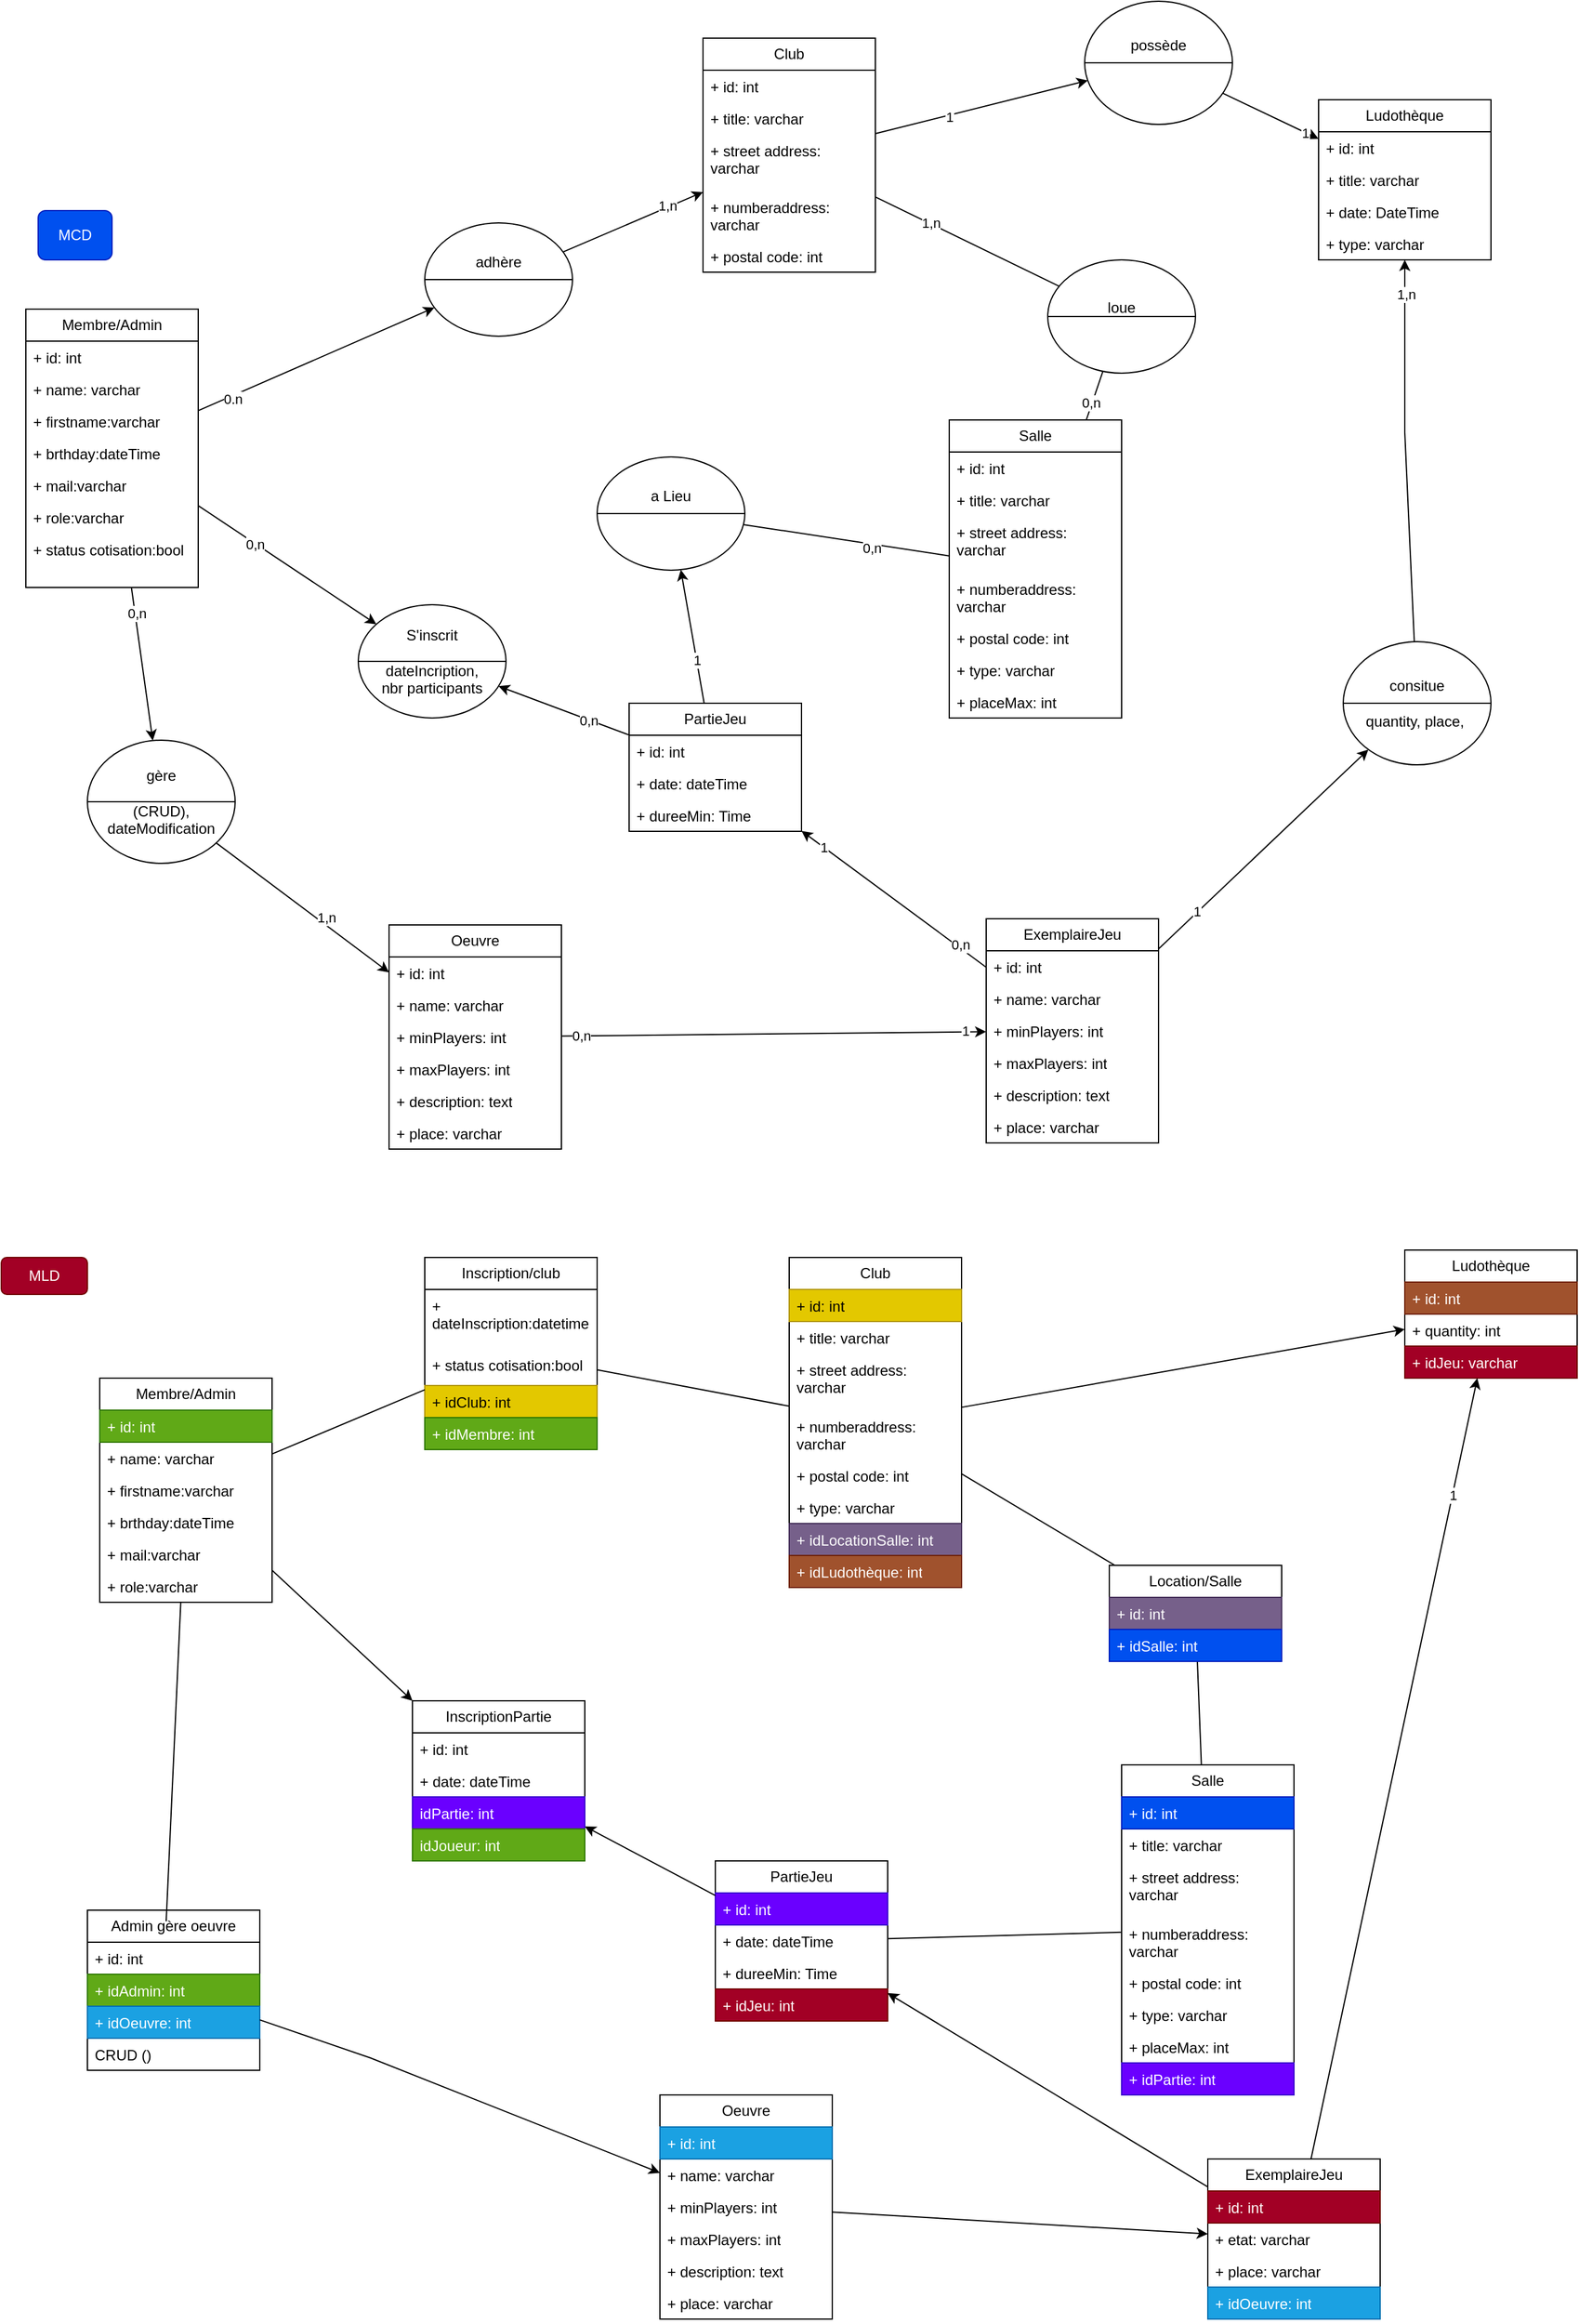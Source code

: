<mxfile version="24.7.5">
  <diagram name="Page-1" id="5jA2SZgc2Ah5v43sQ27I">
    <mxGraphModel dx="1098" dy="2037" grid="1" gridSize="10" guides="1" tooltips="1" connect="1" arrows="1" fold="1" page="1" pageScale="1" pageWidth="827" pageHeight="1169" background="none" math="0" shadow="0">
      <root>
        <mxCell id="0" />
        <mxCell id="1" parent="0" />
        <mxCell id="EdvAkEf1N6HmaG4ucy9W-1" value="Membre/Admin" style="swimlane;fontStyle=0;childLayout=stackLayout;horizontal=1;startSize=26;fillColor=none;horizontalStack=0;resizeParent=1;resizeParentMax=0;resizeLast=0;collapsible=1;marginBottom=0;whiteSpace=wrap;html=1;" parent="1" vertex="1">
          <mxGeometry x="30" y="90" width="140" height="226" as="geometry" />
        </mxCell>
        <mxCell id="EdvAkEf1N6HmaG4ucy9W-2" value="+ id: int" style="text;strokeColor=none;fillColor=none;align=left;verticalAlign=top;spacingLeft=4;spacingRight=4;overflow=hidden;rotatable=0;points=[[0,0.5],[1,0.5]];portConstraint=eastwest;whiteSpace=wrap;html=1;" parent="EdvAkEf1N6HmaG4ucy9W-1" vertex="1">
          <mxGeometry y="26" width="140" height="26" as="geometry" />
        </mxCell>
        <mxCell id="EdvAkEf1N6HmaG4ucy9W-3" value="+ name: varchar" style="text;strokeColor=none;fillColor=none;align=left;verticalAlign=top;spacingLeft=4;spacingRight=4;overflow=hidden;rotatable=0;points=[[0,0.5],[1,0.5]];portConstraint=eastwest;whiteSpace=wrap;html=1;" parent="EdvAkEf1N6HmaG4ucy9W-1" vertex="1">
          <mxGeometry y="52" width="140" height="26" as="geometry" />
        </mxCell>
        <mxCell id="EdvAkEf1N6HmaG4ucy9W-4" value="+ firstname:varchar" style="text;strokeColor=none;fillColor=none;align=left;verticalAlign=top;spacingLeft=4;spacingRight=4;overflow=hidden;rotatable=0;points=[[0,0.5],[1,0.5]];portConstraint=eastwest;whiteSpace=wrap;html=1;" parent="EdvAkEf1N6HmaG4ucy9W-1" vertex="1">
          <mxGeometry y="78" width="140" height="26" as="geometry" />
        </mxCell>
        <mxCell id="EdvAkEf1N6HmaG4ucy9W-5" value="+ brthday:dateTime" style="text;strokeColor=none;fillColor=none;align=left;verticalAlign=top;spacingLeft=4;spacingRight=4;overflow=hidden;rotatable=0;points=[[0,0.5],[1,0.5]];portConstraint=eastwest;whiteSpace=wrap;html=1;" parent="EdvAkEf1N6HmaG4ucy9W-1" vertex="1">
          <mxGeometry y="104" width="140" height="26" as="geometry" />
        </mxCell>
        <mxCell id="EdvAkEf1N6HmaG4ucy9W-6" value="+ mail:varchar" style="text;strokeColor=none;fillColor=none;align=left;verticalAlign=top;spacingLeft=4;spacingRight=4;overflow=hidden;rotatable=0;points=[[0,0.5],[1,0.5]];portConstraint=eastwest;whiteSpace=wrap;html=1;" parent="EdvAkEf1N6HmaG4ucy9W-1" vertex="1">
          <mxGeometry y="130" width="140" height="26" as="geometry" />
        </mxCell>
        <mxCell id="EdvAkEf1N6HmaG4ucy9W-7" value="+ role:varchar" style="text;strokeColor=none;fillColor=none;align=left;verticalAlign=top;spacingLeft=4;spacingRight=4;overflow=hidden;rotatable=0;points=[[0,0.5],[1,0.5]];portConstraint=eastwest;whiteSpace=wrap;html=1;" parent="EdvAkEf1N6HmaG4ucy9W-1" vertex="1">
          <mxGeometry y="156" width="140" height="26" as="geometry" />
        </mxCell>
        <mxCell id="EdvAkEf1N6HmaG4ucy9W-8" value="+ status cotisation:bool" style="text;strokeColor=none;fillColor=none;align=left;verticalAlign=top;spacingLeft=4;spacingRight=4;overflow=hidden;rotatable=0;points=[[0,0.5],[1,0.5]];portConstraint=eastwest;whiteSpace=wrap;html=1;" parent="EdvAkEf1N6HmaG4ucy9W-1" vertex="1">
          <mxGeometry y="182" width="140" height="44" as="geometry" />
        </mxCell>
        <mxCell id="EdvAkEf1N6HmaG4ucy9W-9" value="Club" style="swimlane;fontStyle=0;childLayout=stackLayout;horizontal=1;startSize=26;fillColor=none;horizontalStack=0;resizeParent=1;resizeParentMax=0;resizeLast=0;collapsible=1;marginBottom=0;whiteSpace=wrap;html=1;" parent="1" vertex="1">
          <mxGeometry x="580" y="-130" width="140" height="190" as="geometry" />
        </mxCell>
        <mxCell id="EdvAkEf1N6HmaG4ucy9W-10" value="+ id: int" style="text;strokeColor=none;fillColor=none;align=left;verticalAlign=top;spacingLeft=4;spacingRight=4;overflow=hidden;rotatable=0;points=[[0,0.5],[1,0.5]];portConstraint=eastwest;whiteSpace=wrap;html=1;" parent="EdvAkEf1N6HmaG4ucy9W-9" vertex="1">
          <mxGeometry y="26" width="140" height="26" as="geometry" />
        </mxCell>
        <mxCell id="EdvAkEf1N6HmaG4ucy9W-11" value="+ title: varchar" style="text;strokeColor=none;fillColor=none;align=left;verticalAlign=top;spacingLeft=4;spacingRight=4;overflow=hidden;rotatable=0;points=[[0,0.5],[1,0.5]];portConstraint=eastwest;whiteSpace=wrap;html=1;" parent="EdvAkEf1N6HmaG4ucy9W-9" vertex="1">
          <mxGeometry y="52" width="140" height="26" as="geometry" />
        </mxCell>
        <mxCell id="EdvAkEf1N6HmaG4ucy9W-13" value="+ street address: varchar" style="text;strokeColor=none;fillColor=none;align=left;verticalAlign=top;spacingLeft=4;spacingRight=4;overflow=hidden;rotatable=0;points=[[0,0.5],[1,0.5]];portConstraint=eastwest;whiteSpace=wrap;html=1;" parent="EdvAkEf1N6HmaG4ucy9W-9" vertex="1">
          <mxGeometry y="78" width="140" height="46" as="geometry" />
        </mxCell>
        <mxCell id="EdvAkEf1N6HmaG4ucy9W-14" value="+ numberaddress: varchar" style="text;strokeColor=none;fillColor=none;align=left;verticalAlign=top;spacingLeft=4;spacingRight=4;overflow=hidden;rotatable=0;points=[[0,0.5],[1,0.5]];portConstraint=eastwest;whiteSpace=wrap;html=1;" parent="EdvAkEf1N6HmaG4ucy9W-9" vertex="1">
          <mxGeometry y="124" width="140" height="40" as="geometry" />
        </mxCell>
        <mxCell id="EdvAkEf1N6HmaG4ucy9W-15" value="+ postal code: int" style="text;strokeColor=none;fillColor=none;align=left;verticalAlign=top;spacingLeft=4;spacingRight=4;overflow=hidden;rotatable=0;points=[[0,0.5],[1,0.5]];portConstraint=eastwest;whiteSpace=wrap;html=1;" parent="EdvAkEf1N6HmaG4ucy9W-9" vertex="1">
          <mxGeometry y="164" width="140" height="26" as="geometry" />
        </mxCell>
        <mxCell id="EdvAkEf1N6HmaG4ucy9W-23" value="gère&lt;div&gt;&lt;br&gt;&lt;/div&gt;&lt;div&gt;(CRUD), dateModification&lt;/div&gt;" style="shape=lineEllipse;perimeter=ellipsePerimeter;whiteSpace=wrap;html=1;backgroundOutline=1;" parent="1" vertex="1">
          <mxGeometry x="80" y="440" width="120" height="100" as="geometry" />
        </mxCell>
        <mxCell id="EdvAkEf1N6HmaG4ucy9W-24" value="" style="endArrow=classic;html=1;rounded=0;" parent="1" source="EdvAkEf1N6HmaG4ucy9W-1" target="EdvAkEf1N6HmaG4ucy9W-23" edge="1">
          <mxGeometry width="50" height="50" relative="1" as="geometry">
            <mxPoint x="390" y="340" as="sourcePoint" />
            <mxPoint x="440" y="290" as="targetPoint" />
          </mxGeometry>
        </mxCell>
        <mxCell id="EdvAkEf1N6HmaG4ucy9W-111" value="0,n" style="edgeLabel;html=1;align=center;verticalAlign=middle;resizable=0;points=[];" parent="EdvAkEf1N6HmaG4ucy9W-24" vertex="1" connectable="0">
          <mxGeometry x="-0.667" y="1" relative="1" as="geometry">
            <mxPoint as="offset" />
          </mxGeometry>
        </mxCell>
        <mxCell id="EdvAkEf1N6HmaG4ucy9W-28" value="MCD" style="rounded=1;whiteSpace=wrap;html=1;fillColor=#0050ef;fontColor=#ffffff;strokeColor=#001DBC;" parent="1" vertex="1">
          <mxGeometry x="40" y="10" width="60" height="40" as="geometry" />
        </mxCell>
        <mxCell id="EdvAkEf1N6HmaG4ucy9W-57" value="MLD" style="rounded=1;whiteSpace=wrap;html=1;fillColor=#a20025;fontColor=#ffffff;strokeColor=#6F0000;" parent="1" vertex="1">
          <mxGeometry x="10" y="860" width="70" height="30" as="geometry" />
        </mxCell>
        <mxCell id="EdvAkEf1N6HmaG4ucy9W-85" value="ExemplaireJeu" style="swimlane;fontStyle=0;childLayout=stackLayout;horizontal=1;startSize=26;fillColor=none;horizontalStack=0;resizeParent=1;resizeParentMax=0;resizeLast=0;collapsible=1;marginBottom=0;whiteSpace=wrap;html=1;" parent="1" vertex="1">
          <mxGeometry x="810" y="585" width="140" height="182" as="geometry" />
        </mxCell>
        <mxCell id="EdvAkEf1N6HmaG4ucy9W-86" value="+ id: int" style="text;strokeColor=none;fillColor=none;align=left;verticalAlign=top;spacingLeft=4;spacingRight=4;overflow=hidden;rotatable=0;points=[[0,0.5],[1,0.5]];portConstraint=eastwest;whiteSpace=wrap;html=1;" parent="EdvAkEf1N6HmaG4ucy9W-85" vertex="1">
          <mxGeometry y="26" width="140" height="26" as="geometry" />
        </mxCell>
        <mxCell id="EdvAkEf1N6HmaG4ucy9W-87" value="+ name: varchar" style="text;strokeColor=none;fillColor=none;align=left;verticalAlign=top;spacingLeft=4;spacingRight=4;overflow=hidden;rotatable=0;points=[[0,0.5],[1,0.5]];portConstraint=eastwest;whiteSpace=wrap;html=1;" parent="EdvAkEf1N6HmaG4ucy9W-85" vertex="1">
          <mxGeometry y="52" width="140" height="26" as="geometry" />
        </mxCell>
        <mxCell id="EdvAkEf1N6HmaG4ucy9W-88" value="+ minPlayers: int" style="text;strokeColor=none;fillColor=none;align=left;verticalAlign=top;spacingLeft=4;spacingRight=4;overflow=hidden;rotatable=0;points=[[0,0.5],[1,0.5]];portConstraint=eastwest;whiteSpace=wrap;html=1;" parent="EdvAkEf1N6HmaG4ucy9W-85" vertex="1">
          <mxGeometry y="78" width="140" height="26" as="geometry" />
        </mxCell>
        <mxCell id="EdvAkEf1N6HmaG4ucy9W-99" value="+ maxPlayers: int" style="text;strokeColor=none;fillColor=none;align=left;verticalAlign=top;spacingLeft=4;spacingRight=4;overflow=hidden;rotatable=0;points=[[0,0.5],[1,0.5]];portConstraint=eastwest;whiteSpace=wrap;html=1;" parent="EdvAkEf1N6HmaG4ucy9W-85" vertex="1">
          <mxGeometry y="104" width="140" height="26" as="geometry" />
        </mxCell>
        <mxCell id="EdvAkEf1N6HmaG4ucy9W-101" value="+ description: text" style="text;strokeColor=none;fillColor=none;align=left;verticalAlign=top;spacingLeft=4;spacingRight=4;overflow=hidden;rotatable=0;points=[[0,0.5],[1,0.5]];portConstraint=eastwest;whiteSpace=wrap;html=1;" parent="EdvAkEf1N6HmaG4ucy9W-85" vertex="1">
          <mxGeometry y="130" width="140" height="26" as="geometry" />
        </mxCell>
        <mxCell id="EdvAkEf1N6HmaG4ucy9W-100" value="+ place: varchar" style="text;strokeColor=none;fillColor=none;align=left;verticalAlign=top;spacingLeft=4;spacingRight=4;overflow=hidden;rotatable=0;points=[[0,0.5],[1,0.5]];portConstraint=eastwest;whiteSpace=wrap;html=1;" parent="EdvAkEf1N6HmaG4ucy9W-85" vertex="1">
          <mxGeometry y="156" width="140" height="26" as="geometry" />
        </mxCell>
        <mxCell id="EdvAkEf1N6HmaG4ucy9W-93" value="consitue&lt;div&gt;&lt;br&gt;&lt;/div&gt;&lt;div&gt;quantity, place,&amp;nbsp;&lt;/div&gt;" style="shape=lineEllipse;perimeter=ellipsePerimeter;whiteSpace=wrap;html=1;backgroundOutline=1;" parent="1" vertex="1">
          <mxGeometry x="1100" y="360" width="120" height="100" as="geometry" />
        </mxCell>
        <mxCell id="EdvAkEf1N6HmaG4ucy9W-94" value="PartieJeu" style="swimlane;fontStyle=0;childLayout=stackLayout;horizontal=1;startSize=26;fillColor=none;horizontalStack=0;resizeParent=1;resizeParentMax=0;resizeLast=0;collapsible=1;marginBottom=0;whiteSpace=wrap;html=1;" parent="1" vertex="1">
          <mxGeometry x="520" y="410" width="140" height="104" as="geometry" />
        </mxCell>
        <mxCell id="EdvAkEf1N6HmaG4ucy9W-95" value="+ id: int" style="text;strokeColor=none;fillColor=none;align=left;verticalAlign=top;spacingLeft=4;spacingRight=4;overflow=hidden;rotatable=0;points=[[0,0.5],[1,0.5]];portConstraint=eastwest;whiteSpace=wrap;html=1;" parent="EdvAkEf1N6HmaG4ucy9W-94" vertex="1">
          <mxGeometry y="26" width="140" height="26" as="geometry" />
        </mxCell>
        <mxCell id="EdvAkEf1N6HmaG4ucy9W-96" value="+ date: dateTime" style="text;strokeColor=none;fillColor=none;align=left;verticalAlign=top;spacingLeft=4;spacingRight=4;overflow=hidden;rotatable=0;points=[[0,0.5],[1,0.5]];portConstraint=eastwest;whiteSpace=wrap;html=1;" parent="EdvAkEf1N6HmaG4ucy9W-94" vertex="1">
          <mxGeometry y="52" width="140" height="26" as="geometry" />
        </mxCell>
        <mxCell id="EdvAkEf1N6HmaG4ucy9W-97" value="+ dureeMin: Time" style="text;strokeColor=none;fillColor=none;align=left;verticalAlign=top;spacingLeft=4;spacingRight=4;overflow=hidden;rotatable=0;points=[[0,0.5],[1,0.5]];portConstraint=eastwest;whiteSpace=wrap;html=1;" parent="EdvAkEf1N6HmaG4ucy9W-94" vertex="1">
          <mxGeometry y="78" width="140" height="26" as="geometry" />
        </mxCell>
        <mxCell id="EdvAkEf1N6HmaG4ucy9W-98" value="&lt;div&gt;S&#39;inscrit&lt;/div&gt;&lt;div&gt;&lt;br&gt;&lt;/div&gt;&lt;div&gt;dateIncription,&lt;/div&gt;&lt;div&gt;nbr participants&lt;/div&gt;" style="shape=lineEllipse;perimeter=ellipsePerimeter;whiteSpace=wrap;html=1;backgroundOutline=1;" parent="1" vertex="1">
          <mxGeometry x="300" y="330" width="120" height="92" as="geometry" />
        </mxCell>
        <mxCell id="EdvAkEf1N6HmaG4ucy9W-102" value="" style="endArrow=classic;html=1;rounded=0;" parent="1" source="EdvAkEf1N6HmaG4ucy9W-1" target="EdvAkEf1N6HmaG4ucy9W-98" edge="1">
          <mxGeometry width="50" height="50" relative="1" as="geometry">
            <mxPoint x="171" y="366" as="sourcePoint" />
            <mxPoint x="191" y="471" as="targetPoint" />
          </mxGeometry>
        </mxCell>
        <mxCell id="EdvAkEf1N6HmaG4ucy9W-104" value="0,n" style="edgeLabel;html=1;align=center;verticalAlign=middle;resizable=0;points=[];" parent="EdvAkEf1N6HmaG4ucy9W-102" vertex="1" connectable="0">
          <mxGeometry x="-0.361" relative="1" as="geometry">
            <mxPoint as="offset" />
          </mxGeometry>
        </mxCell>
        <mxCell id="EdvAkEf1N6HmaG4ucy9W-103" value="" style="endArrow=classic;html=1;rounded=0;" parent="1" source="EdvAkEf1N6HmaG4ucy9W-94" target="EdvAkEf1N6HmaG4ucy9W-98" edge="1">
          <mxGeometry width="50" height="50" relative="1" as="geometry">
            <mxPoint x="220" y="252" as="sourcePoint" />
            <mxPoint x="360" y="249" as="targetPoint" />
          </mxGeometry>
        </mxCell>
        <mxCell id="EdvAkEf1N6HmaG4ucy9W-105" value="0,n" style="edgeLabel;html=1;align=center;verticalAlign=middle;resizable=0;points=[];" parent="EdvAkEf1N6HmaG4ucy9W-103" vertex="1" connectable="0">
          <mxGeometry x="-0.37" relative="1" as="geometry">
            <mxPoint as="offset" />
          </mxGeometry>
        </mxCell>
        <mxCell id="EdvAkEf1N6HmaG4ucy9W-106" value="" style="endArrow=classic;html=1;rounded=0;" parent="1" source="EdvAkEf1N6HmaG4ucy9W-85" target="EdvAkEf1N6HmaG4ucy9W-93" edge="1">
          <mxGeometry width="50" height="50" relative="1" as="geometry">
            <mxPoint x="320" y="404" as="sourcePoint" />
            <mxPoint x="340" y="509" as="targetPoint" />
          </mxGeometry>
        </mxCell>
        <mxCell id="EdvAkEf1N6HmaG4ucy9W-141" value="1" style="edgeLabel;html=1;align=center;verticalAlign=middle;resizable=0;points=[];" parent="EdvAkEf1N6HmaG4ucy9W-106" vertex="1" connectable="0">
          <mxGeometry x="-0.627" y="1" relative="1" as="geometry">
            <mxPoint as="offset" />
          </mxGeometry>
        </mxCell>
        <mxCell id="EdvAkEf1N6HmaG4ucy9W-107" value="" style="endArrow=classic;html=1;rounded=0;" parent="1" source="EdvAkEf1N6HmaG4ucy9W-93" target="EdvAkEf1N6HmaG4ucy9W-123" edge="1">
          <mxGeometry width="50" height="50" relative="1" as="geometry">
            <mxPoint x="650" y="580" as="sourcePoint" />
            <mxPoint x="739" y="489" as="targetPoint" />
            <Array as="points">
              <mxPoint x="1150" y="190" />
            </Array>
          </mxGeometry>
        </mxCell>
        <mxCell id="EdvAkEf1N6HmaG4ucy9W-140" value="1,n" style="edgeLabel;html=1;align=center;verticalAlign=middle;resizable=0;points=[];" parent="EdvAkEf1N6HmaG4ucy9W-107" vertex="1" connectable="0">
          <mxGeometry x="0.82" y="-1" relative="1" as="geometry">
            <mxPoint as="offset" />
          </mxGeometry>
        </mxCell>
        <mxCell id="EdvAkEf1N6HmaG4ucy9W-108" value="" style="endArrow=classic;html=1;rounded=0;" parent="1" source="EdvAkEf1N6HmaG4ucy9W-23" target="EdvAkEf1N6HmaG4ucy9W-112" edge="1">
          <mxGeometry width="50" height="50" relative="1" as="geometry">
            <mxPoint x="171" y="366" as="sourcePoint" />
            <mxPoint x="249" y="628" as="targetPoint" />
          </mxGeometry>
        </mxCell>
        <mxCell id="EdvAkEf1N6HmaG4ucy9W-235" value="1,n" style="edgeLabel;html=1;align=center;verticalAlign=middle;resizable=0;points=[];" parent="EdvAkEf1N6HmaG4ucy9W-108" vertex="1" connectable="0">
          <mxGeometry x="0.234" y="5" relative="1" as="geometry">
            <mxPoint as="offset" />
          </mxGeometry>
        </mxCell>
        <mxCell id="EdvAkEf1N6HmaG4ucy9W-109" value="" style="endArrow=classic;html=1;rounded=0;" parent="1" source="EdvAkEf1N6HmaG4ucy9W-112" target="EdvAkEf1N6HmaG4ucy9W-85" edge="1">
          <mxGeometry width="50" height="50" relative="1" as="geometry">
            <mxPoint x="360" y="670.25" as="sourcePoint" />
            <mxPoint x="269" y="638" as="targetPoint" />
          </mxGeometry>
        </mxCell>
        <mxCell id="EdvAkEf1N6HmaG4ucy9W-136" value="1" style="edgeLabel;html=1;align=center;verticalAlign=middle;resizable=0;points=[];" parent="EdvAkEf1N6HmaG4ucy9W-109" vertex="1" connectable="0">
          <mxGeometry x="0.901" y="1" relative="1" as="geometry">
            <mxPoint as="offset" />
          </mxGeometry>
        </mxCell>
        <mxCell id="EdvAkEf1N6HmaG4ucy9W-137" value="0,n" style="edgeLabel;html=1;align=center;verticalAlign=middle;resizable=0;points=[];" parent="EdvAkEf1N6HmaG4ucy9W-109" vertex="1" connectable="0">
          <mxGeometry x="-0.908" relative="1" as="geometry">
            <mxPoint as="offset" />
          </mxGeometry>
        </mxCell>
        <mxCell id="EdvAkEf1N6HmaG4ucy9W-112" value="Oeuvre" style="swimlane;fontStyle=0;childLayout=stackLayout;horizontal=1;startSize=26;fillColor=none;horizontalStack=0;resizeParent=1;resizeParentMax=0;resizeLast=0;collapsible=1;marginBottom=0;whiteSpace=wrap;html=1;" parent="1" vertex="1">
          <mxGeometry x="325" y="590" width="140" height="182" as="geometry" />
        </mxCell>
        <mxCell id="EdvAkEf1N6HmaG4ucy9W-113" value="+ id: int" style="text;strokeColor=none;fillColor=none;align=left;verticalAlign=top;spacingLeft=4;spacingRight=4;overflow=hidden;rotatable=0;points=[[0,0.5],[1,0.5]];portConstraint=eastwest;whiteSpace=wrap;html=1;" parent="EdvAkEf1N6HmaG4ucy9W-112" vertex="1">
          <mxGeometry y="26" width="140" height="26" as="geometry" />
        </mxCell>
        <mxCell id="EdvAkEf1N6HmaG4ucy9W-114" value="+ name: varchar" style="text;strokeColor=none;fillColor=none;align=left;verticalAlign=top;spacingLeft=4;spacingRight=4;overflow=hidden;rotatable=0;points=[[0,0.5],[1,0.5]];portConstraint=eastwest;whiteSpace=wrap;html=1;" parent="EdvAkEf1N6HmaG4ucy9W-112" vertex="1">
          <mxGeometry y="52" width="140" height="26" as="geometry" />
        </mxCell>
        <mxCell id="EdvAkEf1N6HmaG4ucy9W-115" value="+ minPlayers: int" style="text;strokeColor=none;fillColor=none;align=left;verticalAlign=top;spacingLeft=4;spacingRight=4;overflow=hidden;rotatable=0;points=[[0,0.5],[1,0.5]];portConstraint=eastwest;whiteSpace=wrap;html=1;" parent="EdvAkEf1N6HmaG4ucy9W-112" vertex="1">
          <mxGeometry y="78" width="140" height="26" as="geometry" />
        </mxCell>
        <mxCell id="EdvAkEf1N6HmaG4ucy9W-116" value="+ maxPlayers: int" style="text;strokeColor=none;fillColor=none;align=left;verticalAlign=top;spacingLeft=4;spacingRight=4;overflow=hidden;rotatable=0;points=[[0,0.5],[1,0.5]];portConstraint=eastwest;whiteSpace=wrap;html=1;" parent="EdvAkEf1N6HmaG4ucy9W-112" vertex="1">
          <mxGeometry y="104" width="140" height="26" as="geometry" />
        </mxCell>
        <mxCell id="EdvAkEf1N6HmaG4ucy9W-117" value="+ description: text" style="text;strokeColor=none;fillColor=none;align=left;verticalAlign=top;spacingLeft=4;spacingRight=4;overflow=hidden;rotatable=0;points=[[0,0.5],[1,0.5]];portConstraint=eastwest;whiteSpace=wrap;html=1;" parent="EdvAkEf1N6HmaG4ucy9W-112" vertex="1">
          <mxGeometry y="130" width="140" height="26" as="geometry" />
        </mxCell>
        <mxCell id="EdvAkEf1N6HmaG4ucy9W-118" value="+ place: varchar" style="text;strokeColor=none;fillColor=none;align=left;verticalAlign=top;spacingLeft=4;spacingRight=4;overflow=hidden;rotatable=0;points=[[0,0.5],[1,0.5]];portConstraint=eastwest;whiteSpace=wrap;html=1;" parent="EdvAkEf1N6HmaG4ucy9W-112" vertex="1">
          <mxGeometry y="156" width="140" height="26" as="geometry" />
        </mxCell>
        <mxCell id="EdvAkEf1N6HmaG4ucy9W-119" value="&lt;div&gt;a Lieu&lt;/div&gt;&lt;div&gt;&lt;br&gt;&lt;/div&gt;&lt;div&gt;&lt;br&gt;&lt;/div&gt;" style="shape=lineEllipse;perimeter=ellipsePerimeter;whiteSpace=wrap;html=1;backgroundOutline=1;" parent="1" vertex="1">
          <mxGeometry x="494" y="210" width="120" height="92" as="geometry" />
        </mxCell>
        <mxCell id="EdvAkEf1N6HmaG4ucy9W-120" value="" style="endArrow=none;html=1;rounded=0;endFill=0;" parent="1" source="msjzsjBQLkEr-QVRreTO-9" target="EdvAkEf1N6HmaG4ucy9W-119" edge="1">
          <mxGeometry width="50" height="50" relative="1" as="geometry">
            <mxPoint x="690" y="320" as="sourcePoint" />
            <mxPoint x="468" y="91" as="targetPoint" />
          </mxGeometry>
        </mxCell>
        <mxCell id="EdvAkEf1N6HmaG4ucy9W-146" value="0,n" style="edgeLabel;html=1;align=center;verticalAlign=middle;resizable=0;points=[];" parent="EdvAkEf1N6HmaG4ucy9W-120" vertex="1" connectable="0">
          <mxGeometry x="-0.249" y="3" relative="1" as="geometry">
            <mxPoint as="offset" />
          </mxGeometry>
        </mxCell>
        <mxCell id="EdvAkEf1N6HmaG4ucy9W-121" value="" style="endArrow=classic;html=1;rounded=0;" parent="1" source="EdvAkEf1N6HmaG4ucy9W-94" target="EdvAkEf1N6HmaG4ucy9W-119" edge="1">
          <mxGeometry width="50" height="50" relative="1" as="geometry">
            <mxPoint x="690" y="203" as="sourcePoint" />
            <mxPoint x="608" y="249" as="targetPoint" />
          </mxGeometry>
        </mxCell>
        <mxCell id="EdvAkEf1N6HmaG4ucy9W-145" value="1" style="edgeLabel;html=1;align=center;verticalAlign=middle;resizable=0;points=[];" parent="EdvAkEf1N6HmaG4ucy9W-121" vertex="1" connectable="0">
          <mxGeometry x="-0.343" relative="1" as="geometry">
            <mxPoint as="offset" />
          </mxGeometry>
        </mxCell>
        <mxCell id="EdvAkEf1N6HmaG4ucy9W-122" value="" style="endArrow=classic;html=1;rounded=0;" parent="1" source="EdvAkEf1N6HmaG4ucy9W-85" target="EdvAkEf1N6HmaG4ucy9W-94" edge="1">
          <mxGeometry width="50" height="50" relative="1" as="geometry">
            <mxPoint x="360" y="693" as="sourcePoint" />
            <mxPoint x="580" y="669" as="targetPoint" />
          </mxGeometry>
        </mxCell>
        <mxCell id="EdvAkEf1N6HmaG4ucy9W-147" value="0,n" style="edgeLabel;html=1;align=center;verticalAlign=middle;resizable=0;points=[];" parent="EdvAkEf1N6HmaG4ucy9W-122" vertex="1" connectable="0">
          <mxGeometry x="-0.692" y="-2" relative="1" as="geometry">
            <mxPoint as="offset" />
          </mxGeometry>
        </mxCell>
        <mxCell id="EdvAkEf1N6HmaG4ucy9W-148" value="1" style="edgeLabel;html=1;align=center;verticalAlign=middle;resizable=0;points=[];" parent="EdvAkEf1N6HmaG4ucy9W-122" vertex="1" connectable="0">
          <mxGeometry x="0.761" relative="1" as="geometry">
            <mxPoint as="offset" />
          </mxGeometry>
        </mxCell>
        <mxCell id="EdvAkEf1N6HmaG4ucy9W-123" value="Ludothèque" style="swimlane;fontStyle=0;childLayout=stackLayout;horizontal=1;startSize=26;fillColor=none;horizontalStack=0;resizeParent=1;resizeParentMax=0;resizeLast=0;collapsible=1;marginBottom=0;whiteSpace=wrap;html=1;" parent="1" vertex="1">
          <mxGeometry x="1080" y="-80" width="140" height="130" as="geometry" />
        </mxCell>
        <mxCell id="EdvAkEf1N6HmaG4ucy9W-124" value="+ id: int" style="text;strokeColor=none;fillColor=none;align=left;verticalAlign=top;spacingLeft=4;spacingRight=4;overflow=hidden;rotatable=0;points=[[0,0.5],[1,0.5]];portConstraint=eastwest;whiteSpace=wrap;html=1;" parent="EdvAkEf1N6HmaG4ucy9W-123" vertex="1">
          <mxGeometry y="26" width="140" height="26" as="geometry" />
        </mxCell>
        <mxCell id="EdvAkEf1N6HmaG4ucy9W-125" value="+ title: varchar" style="text;strokeColor=none;fillColor=none;align=left;verticalAlign=top;spacingLeft=4;spacingRight=4;overflow=hidden;rotatable=0;points=[[0,0.5],[1,0.5]];portConstraint=eastwest;whiteSpace=wrap;html=1;" parent="EdvAkEf1N6HmaG4ucy9W-123" vertex="1">
          <mxGeometry y="52" width="140" height="26" as="geometry" />
        </mxCell>
        <mxCell id="EdvAkEf1N6HmaG4ucy9W-126" value="+ date: DateTime" style="text;strokeColor=none;fillColor=none;align=left;verticalAlign=top;spacingLeft=4;spacingRight=4;overflow=hidden;rotatable=0;points=[[0,0.5],[1,0.5]];portConstraint=eastwest;whiteSpace=wrap;html=1;" parent="EdvAkEf1N6HmaG4ucy9W-123" vertex="1">
          <mxGeometry y="78" width="140" height="26" as="geometry" />
        </mxCell>
        <mxCell id="EdvAkEf1N6HmaG4ucy9W-130" value="+ type: varchar" style="text;strokeColor=none;fillColor=none;align=left;verticalAlign=top;spacingLeft=4;spacingRight=4;overflow=hidden;rotatable=0;points=[[0,0.5],[1,0.5]];portConstraint=eastwest;whiteSpace=wrap;html=1;" parent="EdvAkEf1N6HmaG4ucy9W-123" vertex="1">
          <mxGeometry y="104" width="140" height="26" as="geometry" />
        </mxCell>
        <mxCell id="EdvAkEf1N6HmaG4ucy9W-132" value="possède&lt;div&gt;&lt;br&gt;&lt;/div&gt;&lt;div&gt;&lt;br&gt;&lt;/div&gt;" style="shape=lineEllipse;perimeter=ellipsePerimeter;whiteSpace=wrap;html=1;backgroundOutline=1;" parent="1" vertex="1">
          <mxGeometry x="890" y="-160" width="120" height="100" as="geometry" />
        </mxCell>
        <mxCell id="EdvAkEf1N6HmaG4ucy9W-133" value="" style="endArrow=classic;html=1;rounded=0;" parent="1" source="EdvAkEf1N6HmaG4ucy9W-132" target="EdvAkEf1N6HmaG4ucy9W-123" edge="1">
          <mxGeometry width="50" height="50" relative="1" as="geometry">
            <mxPoint x="680" y="216" as="sourcePoint" />
            <mxPoint x="610" y="251" as="targetPoint" />
          </mxGeometry>
        </mxCell>
        <mxCell id="EdvAkEf1N6HmaG4ucy9W-139" value="1" style="edgeLabel;html=1;align=center;verticalAlign=middle;resizable=0;points=[];" parent="EdvAkEf1N6HmaG4ucy9W-133" vertex="1" connectable="0">
          <mxGeometry x="0.7" relative="1" as="geometry">
            <mxPoint as="offset" />
          </mxGeometry>
        </mxCell>
        <mxCell id="EdvAkEf1N6HmaG4ucy9W-134" value="" style="endArrow=classic;html=1;rounded=0;" parent="1" source="EdvAkEf1N6HmaG4ucy9W-9" target="EdvAkEf1N6HmaG4ucy9W-132" edge="1">
          <mxGeometry width="50" height="50" relative="1" as="geometry">
            <mxPoint x="956" y="280" as="sourcePoint" />
            <mxPoint x="945" y="130" as="targetPoint" />
          </mxGeometry>
        </mxCell>
        <mxCell id="EdvAkEf1N6HmaG4ucy9W-138" value="1" style="edgeLabel;html=1;align=center;verticalAlign=middle;resizable=0;points=[];" parent="EdvAkEf1N6HmaG4ucy9W-134" vertex="1" connectable="0">
          <mxGeometry x="-0.307" y="-1" relative="1" as="geometry">
            <mxPoint as="offset" />
          </mxGeometry>
        </mxCell>
        <mxCell id="EdvAkEf1N6HmaG4ucy9W-149" value="Club" style="swimlane;fontStyle=0;childLayout=stackLayout;horizontal=1;startSize=26;fillColor=none;horizontalStack=0;resizeParent=1;resizeParentMax=0;resizeLast=0;collapsible=1;marginBottom=0;whiteSpace=wrap;html=1;" parent="1" vertex="1">
          <mxGeometry x="650" y="860" width="140" height="268" as="geometry" />
        </mxCell>
        <mxCell id="msjzsjBQLkEr-QVRreTO-34" value="+ id: int" style="text;strokeColor=#B09500;fillColor=#e3c800;align=left;verticalAlign=top;spacingLeft=4;spacingRight=4;overflow=hidden;rotatable=0;points=[[0,0.5],[1,0.5]];portConstraint=eastwest;whiteSpace=wrap;html=1;fontColor=#000000;" vertex="1" parent="EdvAkEf1N6HmaG4ucy9W-149">
          <mxGeometry y="26" width="140" height="26" as="geometry" />
        </mxCell>
        <mxCell id="EdvAkEf1N6HmaG4ucy9W-151" value="+ title: varchar" style="text;strokeColor=none;fillColor=none;align=left;verticalAlign=top;spacingLeft=4;spacingRight=4;overflow=hidden;rotatable=0;points=[[0,0.5],[1,0.5]];portConstraint=eastwest;whiteSpace=wrap;html=1;" parent="EdvAkEf1N6HmaG4ucy9W-149" vertex="1">
          <mxGeometry y="52" width="140" height="26" as="geometry" />
        </mxCell>
        <mxCell id="EdvAkEf1N6HmaG4ucy9W-152" value="+ street address: varchar" style="text;strokeColor=none;fillColor=none;align=left;verticalAlign=top;spacingLeft=4;spacingRight=4;overflow=hidden;rotatable=0;points=[[0,0.5],[1,0.5]];portConstraint=eastwest;whiteSpace=wrap;html=1;" parent="EdvAkEf1N6HmaG4ucy9W-149" vertex="1">
          <mxGeometry y="78" width="140" height="46" as="geometry" />
        </mxCell>
        <mxCell id="EdvAkEf1N6HmaG4ucy9W-153" value="+ numberaddress: varchar" style="text;strokeColor=none;fillColor=none;align=left;verticalAlign=top;spacingLeft=4;spacingRight=4;overflow=hidden;rotatable=0;points=[[0,0.5],[1,0.5]];portConstraint=eastwest;whiteSpace=wrap;html=1;" parent="EdvAkEf1N6HmaG4ucy9W-149" vertex="1">
          <mxGeometry y="124" width="140" height="40" as="geometry" />
        </mxCell>
        <mxCell id="EdvAkEf1N6HmaG4ucy9W-154" value="+ postal code: int" style="text;strokeColor=none;fillColor=none;align=left;verticalAlign=top;spacingLeft=4;spacingRight=4;overflow=hidden;rotatable=0;points=[[0,0.5],[1,0.5]];portConstraint=eastwest;whiteSpace=wrap;html=1;" parent="EdvAkEf1N6HmaG4ucy9W-149" vertex="1">
          <mxGeometry y="164" width="140" height="26" as="geometry" />
        </mxCell>
        <mxCell id="EdvAkEf1N6HmaG4ucy9W-155" value="+ type: varchar" style="text;strokeColor=none;fillColor=none;align=left;verticalAlign=top;spacingLeft=4;spacingRight=4;overflow=hidden;rotatable=0;points=[[0,0.5],[1,0.5]];portConstraint=eastwest;whiteSpace=wrap;html=1;" parent="EdvAkEf1N6HmaG4ucy9W-149" vertex="1">
          <mxGeometry y="190" width="140" height="26" as="geometry" />
        </mxCell>
        <mxCell id="msjzsjBQLkEr-QVRreTO-54" value="+ idLocationSalle: int" style="text;strokeColor=#432D57;fillColor=#76608a;align=left;verticalAlign=top;spacingLeft=4;spacingRight=4;overflow=hidden;rotatable=0;points=[[0,0.5],[1,0.5]];portConstraint=eastwest;whiteSpace=wrap;html=1;fontColor=#ffffff;" vertex="1" parent="EdvAkEf1N6HmaG4ucy9W-149">
          <mxGeometry y="216" width="140" height="26" as="geometry" />
        </mxCell>
        <mxCell id="EdvAkEf1N6HmaG4ucy9W-264" value="+ idLudothèque: int" style="text;strokeColor=#6D1F00;fillColor=#a0522d;align=left;verticalAlign=top;spacingLeft=4;spacingRight=4;overflow=hidden;rotatable=0;points=[[0,0.5],[1,0.5]];portConstraint=eastwest;whiteSpace=wrap;html=1;fontColor=#ffffff;" parent="EdvAkEf1N6HmaG4ucy9W-149" vertex="1">
          <mxGeometry y="242" width="140" height="26" as="geometry" />
        </mxCell>
        <mxCell id="EdvAkEf1N6HmaG4ucy9W-166" value="ExemplaireJeu" style="swimlane;fontStyle=0;childLayout=stackLayout;horizontal=1;startSize=26;fillColor=none;horizontalStack=0;resizeParent=1;resizeParentMax=0;resizeLast=0;collapsible=1;marginBottom=0;whiteSpace=wrap;html=1;" parent="1" vertex="1">
          <mxGeometry x="990" y="1592" width="140" height="130" as="geometry" />
        </mxCell>
        <mxCell id="EdvAkEf1N6HmaG4ucy9W-167" value="+ id: int" style="text;strokeColor=#6F0000;fillColor=#a20025;align=left;verticalAlign=top;spacingLeft=4;spacingRight=4;overflow=hidden;rotatable=0;points=[[0,0.5],[1,0.5]];portConstraint=eastwest;whiteSpace=wrap;html=1;fontColor=#ffffff;" parent="EdvAkEf1N6HmaG4ucy9W-166" vertex="1">
          <mxGeometry y="26" width="140" height="26" as="geometry" />
        </mxCell>
        <mxCell id="EdvAkEf1N6HmaG4ucy9W-168" value="+ etat: varchar" style="text;strokeColor=none;fillColor=none;align=left;verticalAlign=top;spacingLeft=4;spacingRight=4;overflow=hidden;rotatable=0;points=[[0,0.5],[1,0.5]];portConstraint=eastwest;whiteSpace=wrap;html=1;" parent="EdvAkEf1N6HmaG4ucy9W-166" vertex="1">
          <mxGeometry y="52" width="140" height="26" as="geometry" />
        </mxCell>
        <mxCell id="EdvAkEf1N6HmaG4ucy9W-172" value="+ place: varchar" style="text;strokeColor=none;fillColor=none;align=left;verticalAlign=top;spacingLeft=4;spacingRight=4;overflow=hidden;rotatable=0;points=[[0,0.5],[1,0.5]];portConstraint=eastwest;whiteSpace=wrap;html=1;" parent="EdvAkEf1N6HmaG4ucy9W-166" vertex="1">
          <mxGeometry y="78" width="140" height="26" as="geometry" />
        </mxCell>
        <mxCell id="EdvAkEf1N6HmaG4ucy9W-226" value="+ idOeuvre: int" style="text;strokeColor=#006EAF;fillColor=#1ba1e2;align=left;verticalAlign=top;spacingLeft=4;spacingRight=4;overflow=hidden;rotatable=0;points=[[0,0.5],[1,0.5]];portConstraint=eastwest;whiteSpace=wrap;html=1;fontColor=#ffffff;" parent="EdvAkEf1N6HmaG4ucy9W-166" vertex="1">
          <mxGeometry y="104" width="140" height="26" as="geometry" />
        </mxCell>
        <mxCell id="EdvAkEf1N6HmaG4ucy9W-174" value="PartieJeu" style="swimlane;fontStyle=0;childLayout=stackLayout;horizontal=1;startSize=26;fillColor=none;horizontalStack=0;resizeParent=1;resizeParentMax=0;resizeLast=0;collapsible=1;marginBottom=0;whiteSpace=wrap;html=1;" parent="1" vertex="1">
          <mxGeometry x="590" y="1350" width="140" height="130" as="geometry" />
        </mxCell>
        <mxCell id="EdvAkEf1N6HmaG4ucy9W-175" value="+ id: int" style="text;strokeColor=#3700CC;fillColor=#6a00ff;align=left;verticalAlign=top;spacingLeft=4;spacingRight=4;overflow=hidden;rotatable=0;points=[[0,0.5],[1,0.5]];portConstraint=eastwest;whiteSpace=wrap;html=1;fontColor=#ffffff;" parent="EdvAkEf1N6HmaG4ucy9W-174" vertex="1">
          <mxGeometry y="26" width="140" height="26" as="geometry" />
        </mxCell>
        <mxCell id="EdvAkEf1N6HmaG4ucy9W-176" value="+ date: dateTime" style="text;strokeColor=none;fillColor=none;align=left;verticalAlign=top;spacingLeft=4;spacingRight=4;overflow=hidden;rotatable=0;points=[[0,0.5],[1,0.5]];portConstraint=eastwest;whiteSpace=wrap;html=1;" parent="EdvAkEf1N6HmaG4ucy9W-174" vertex="1">
          <mxGeometry y="52" width="140" height="26" as="geometry" />
        </mxCell>
        <mxCell id="EdvAkEf1N6HmaG4ucy9W-259" value="+ dureeMin: Time" style="text;strokeColor=none;fillColor=none;align=left;verticalAlign=top;spacingLeft=4;spacingRight=4;overflow=hidden;rotatable=0;points=[[0,0.5],[1,0.5]];portConstraint=eastwest;whiteSpace=wrap;html=1;" parent="EdvAkEf1N6HmaG4ucy9W-174" vertex="1">
          <mxGeometry y="78" width="140" height="26" as="geometry" />
        </mxCell>
        <mxCell id="EdvAkEf1N6HmaG4ucy9W-177" value="+ idJeu: int" style="text;strokeColor=#6F0000;fillColor=#a20025;align=left;verticalAlign=top;spacingLeft=4;spacingRight=4;overflow=hidden;rotatable=0;points=[[0,0.5],[1,0.5]];portConstraint=eastwest;whiteSpace=wrap;html=1;fontColor=#ffffff;" parent="EdvAkEf1N6HmaG4ucy9W-174" vertex="1">
          <mxGeometry y="104" width="140" height="26" as="geometry" />
        </mxCell>
        <mxCell id="EdvAkEf1N6HmaG4ucy9W-179" value="" style="endArrow=classic;html=1;rounded=0;" parent="1" source="EdvAkEf1N6HmaG4ucy9W-217" target="EdvAkEf1N6HmaG4ucy9W-254" edge="1">
          <mxGeometry width="50" height="50" relative="1" as="geometry">
            <mxPoint x="270" y="1150" as="sourcePoint" />
            <mxPoint x="375.912" y="1224.799" as="targetPoint" />
          </mxGeometry>
        </mxCell>
        <mxCell id="EdvAkEf1N6HmaG4ucy9W-181" value="" style="endArrow=classic;html=1;rounded=0;" parent="1" source="EdvAkEf1N6HmaG4ucy9W-174" target="EdvAkEf1N6HmaG4ucy9W-254" edge="1">
          <mxGeometry width="50" height="50" relative="1" as="geometry">
            <mxPoint x="320" y="1152" as="sourcePoint" />
            <mxPoint x="473.448" y="1276.903" as="targetPoint" />
          </mxGeometry>
        </mxCell>
        <mxCell id="EdvAkEf1N6HmaG4ucy9W-189" value="" style="endArrow=classic;html=1;rounded=0;" parent="1" source="EdvAkEf1N6HmaG4ucy9W-192" target="EdvAkEf1N6HmaG4ucy9W-166" edge="1">
          <mxGeometry width="50" height="50" relative="1" as="geometry">
            <mxPoint x="460" y="1570.25" as="sourcePoint" />
            <mxPoint x="369" y="1538" as="targetPoint" />
          </mxGeometry>
        </mxCell>
        <mxCell id="EdvAkEf1N6HmaG4ucy9W-192" value="Oeuvre" style="swimlane;fontStyle=0;childLayout=stackLayout;horizontal=1;startSize=26;fillColor=none;horizontalStack=0;resizeParent=1;resizeParentMax=0;resizeLast=0;collapsible=1;marginBottom=0;whiteSpace=wrap;html=1;" parent="1" vertex="1">
          <mxGeometry x="545" y="1540" width="140" height="182" as="geometry" />
        </mxCell>
        <mxCell id="EdvAkEf1N6HmaG4ucy9W-193" value="+ id: int" style="text;strokeColor=#006EAF;fillColor=#1ba1e2;align=left;verticalAlign=top;spacingLeft=4;spacingRight=4;overflow=hidden;rotatable=0;points=[[0,0.5],[1,0.5]];portConstraint=eastwest;whiteSpace=wrap;html=1;fontColor=#ffffff;" parent="EdvAkEf1N6HmaG4ucy9W-192" vertex="1">
          <mxGeometry y="26" width="140" height="26" as="geometry" />
        </mxCell>
        <mxCell id="EdvAkEf1N6HmaG4ucy9W-194" value="+ name: varchar" style="text;strokeColor=none;fillColor=none;align=left;verticalAlign=top;spacingLeft=4;spacingRight=4;overflow=hidden;rotatable=0;points=[[0,0.5],[1,0.5]];portConstraint=eastwest;whiteSpace=wrap;html=1;" parent="EdvAkEf1N6HmaG4ucy9W-192" vertex="1">
          <mxGeometry y="52" width="140" height="26" as="geometry" />
        </mxCell>
        <mxCell id="EdvAkEf1N6HmaG4ucy9W-195" value="+ minPlayers: int" style="text;strokeColor=none;fillColor=none;align=left;verticalAlign=top;spacingLeft=4;spacingRight=4;overflow=hidden;rotatable=0;points=[[0,0.5],[1,0.5]];portConstraint=eastwest;whiteSpace=wrap;html=1;" parent="EdvAkEf1N6HmaG4ucy9W-192" vertex="1">
          <mxGeometry y="78" width="140" height="26" as="geometry" />
        </mxCell>
        <mxCell id="EdvAkEf1N6HmaG4ucy9W-196" value="+ maxPlayers: int" style="text;strokeColor=none;fillColor=none;align=left;verticalAlign=top;spacingLeft=4;spacingRight=4;overflow=hidden;rotatable=0;points=[[0,0.5],[1,0.5]];portConstraint=eastwest;whiteSpace=wrap;html=1;" parent="EdvAkEf1N6HmaG4ucy9W-192" vertex="1">
          <mxGeometry y="104" width="140" height="26" as="geometry" />
        </mxCell>
        <mxCell id="EdvAkEf1N6HmaG4ucy9W-197" value="+ description: text" style="text;strokeColor=none;fillColor=none;align=left;verticalAlign=top;spacingLeft=4;spacingRight=4;overflow=hidden;rotatable=0;points=[[0,0.5],[1,0.5]];portConstraint=eastwest;whiteSpace=wrap;html=1;" parent="EdvAkEf1N6HmaG4ucy9W-192" vertex="1">
          <mxGeometry y="130" width="140" height="26" as="geometry" />
        </mxCell>
        <mxCell id="EdvAkEf1N6HmaG4ucy9W-198" value="+ place: varchar" style="text;strokeColor=none;fillColor=none;align=left;verticalAlign=top;spacingLeft=4;spacingRight=4;overflow=hidden;rotatable=0;points=[[0,0.5],[1,0.5]];portConstraint=eastwest;whiteSpace=wrap;html=1;" parent="EdvAkEf1N6HmaG4ucy9W-192" vertex="1">
          <mxGeometry y="156" width="140" height="26" as="geometry" />
        </mxCell>
        <mxCell id="EdvAkEf1N6HmaG4ucy9W-202" value="" style="endArrow=none;html=1;rounded=0;endFill=0;" parent="1" source="EdvAkEf1N6HmaG4ucy9W-174" target="msjzsjBQLkEr-QVRreTO-22" edge="1">
          <mxGeometry width="50" height="50" relative="1" as="geometry">
            <mxPoint x="790" y="1103" as="sourcePoint" />
            <mxPoint x="596.228" y="1169.187" as="targetPoint" />
          </mxGeometry>
        </mxCell>
        <mxCell id="EdvAkEf1N6HmaG4ucy9W-204" value="" style="endArrow=classic;html=1;rounded=0;" parent="1" source="EdvAkEf1N6HmaG4ucy9W-166" target="EdvAkEf1N6HmaG4ucy9W-174" edge="1">
          <mxGeometry width="50" height="50" relative="1" as="geometry">
            <mxPoint x="460" y="1593" as="sourcePoint" />
            <mxPoint x="680" y="1569" as="targetPoint" />
          </mxGeometry>
        </mxCell>
        <mxCell id="EdvAkEf1N6HmaG4ucy9W-207" value="Ludothèque" style="swimlane;fontStyle=0;childLayout=stackLayout;horizontal=1;startSize=26;fillColor=none;horizontalStack=0;resizeParent=1;resizeParentMax=0;resizeLast=0;collapsible=1;marginBottom=0;whiteSpace=wrap;html=1;" parent="1" vertex="1">
          <mxGeometry x="1150" y="854" width="140" height="104" as="geometry" />
        </mxCell>
        <mxCell id="EdvAkEf1N6HmaG4ucy9W-208" value="+ id: int" style="text;strokeColor=#6D1F00;fillColor=#a0522d;align=left;verticalAlign=top;spacingLeft=4;spacingRight=4;overflow=hidden;rotatable=0;points=[[0,0.5],[1,0.5]];portConstraint=eastwest;whiteSpace=wrap;html=1;fontColor=#ffffff;" parent="EdvAkEf1N6HmaG4ucy9W-207" vertex="1">
          <mxGeometry y="26" width="140" height="26" as="geometry" />
        </mxCell>
        <mxCell id="EdvAkEf1N6HmaG4ucy9W-210" value="+ quantity: int" style="text;strokeColor=none;fillColor=none;align=left;verticalAlign=top;spacingLeft=4;spacingRight=4;overflow=hidden;rotatable=0;points=[[0,0.5],[1,0.5]];portConstraint=eastwest;whiteSpace=wrap;html=1;" parent="EdvAkEf1N6HmaG4ucy9W-207" vertex="1">
          <mxGeometry y="52" width="140" height="26" as="geometry" />
        </mxCell>
        <mxCell id="EdvAkEf1N6HmaG4ucy9W-225" value="+ idJeu: varchar" style="text;strokeColor=#6F0000;fillColor=#a20025;align=left;verticalAlign=top;spacingLeft=4;spacingRight=4;overflow=hidden;rotatable=0;points=[[0,0.5],[1,0.5]];portConstraint=eastwest;whiteSpace=wrap;html=1;fontColor=#ffffff;" parent="EdvAkEf1N6HmaG4ucy9W-207" vertex="1">
          <mxGeometry y="78" width="140" height="26" as="geometry" />
        </mxCell>
        <mxCell id="EdvAkEf1N6HmaG4ucy9W-213" value="" style="endArrow=classic;html=1;rounded=0;" parent="1" source="EdvAkEf1N6HmaG4ucy9W-149" target="EdvAkEf1N6HmaG4ucy9W-207" edge="1">
          <mxGeometry width="50" height="50" relative="1" as="geometry">
            <mxPoint x="1066.89" y="1172.022" as="sourcePoint" />
            <mxPoint x="710" y="1151" as="targetPoint" />
          </mxGeometry>
        </mxCell>
        <mxCell id="EdvAkEf1N6HmaG4ucy9W-217" value="Membre/Admin" style="swimlane;fontStyle=0;childLayout=stackLayout;horizontal=1;startSize=26;fillColor=none;horizontalStack=0;resizeParent=1;resizeParentMax=0;resizeLast=0;collapsible=1;marginBottom=0;whiteSpace=wrap;html=1;" parent="1" vertex="1">
          <mxGeometry x="90" y="958" width="140" height="182" as="geometry" />
        </mxCell>
        <mxCell id="EdvAkEf1N6HmaG4ucy9W-218" value="+ id: int" style="text;strokeColor=#2D7600;fillColor=#60a917;align=left;verticalAlign=top;spacingLeft=4;spacingRight=4;overflow=hidden;rotatable=0;points=[[0,0.5],[1,0.5]];portConstraint=eastwest;whiteSpace=wrap;html=1;fontColor=#ffffff;" parent="EdvAkEf1N6HmaG4ucy9W-217" vertex="1">
          <mxGeometry y="26" width="140" height="26" as="geometry" />
        </mxCell>
        <mxCell id="EdvAkEf1N6HmaG4ucy9W-219" value="+ name: varchar" style="text;strokeColor=none;fillColor=none;align=left;verticalAlign=top;spacingLeft=4;spacingRight=4;overflow=hidden;rotatable=0;points=[[0,0.5],[1,0.5]];portConstraint=eastwest;whiteSpace=wrap;html=1;" parent="EdvAkEf1N6HmaG4ucy9W-217" vertex="1">
          <mxGeometry y="52" width="140" height="26" as="geometry" />
        </mxCell>
        <mxCell id="EdvAkEf1N6HmaG4ucy9W-220" value="+ firstname:varchar" style="text;strokeColor=none;fillColor=none;align=left;verticalAlign=top;spacingLeft=4;spacingRight=4;overflow=hidden;rotatable=0;points=[[0,0.5],[1,0.5]];portConstraint=eastwest;whiteSpace=wrap;html=1;" parent="EdvAkEf1N6HmaG4ucy9W-217" vertex="1">
          <mxGeometry y="78" width="140" height="26" as="geometry" />
        </mxCell>
        <mxCell id="EdvAkEf1N6HmaG4ucy9W-221" value="+ brthday:dateTime" style="text;strokeColor=none;fillColor=none;align=left;verticalAlign=top;spacingLeft=4;spacingRight=4;overflow=hidden;rotatable=0;points=[[0,0.5],[1,0.5]];portConstraint=eastwest;whiteSpace=wrap;html=1;" parent="EdvAkEf1N6HmaG4ucy9W-217" vertex="1">
          <mxGeometry y="104" width="140" height="26" as="geometry" />
        </mxCell>
        <mxCell id="EdvAkEf1N6HmaG4ucy9W-222" value="+ mail:varchar" style="text;strokeColor=none;fillColor=none;align=left;verticalAlign=top;spacingLeft=4;spacingRight=4;overflow=hidden;rotatable=0;points=[[0,0.5],[1,0.5]];portConstraint=eastwest;whiteSpace=wrap;html=1;" parent="EdvAkEf1N6HmaG4ucy9W-217" vertex="1">
          <mxGeometry y="130" width="140" height="26" as="geometry" />
        </mxCell>
        <mxCell id="EdvAkEf1N6HmaG4ucy9W-223" value="+ role:varchar" style="text;strokeColor=none;fillColor=none;align=left;verticalAlign=top;spacingLeft=4;spacingRight=4;overflow=hidden;rotatable=0;points=[[0,0.5],[1,0.5]];portConstraint=eastwest;whiteSpace=wrap;html=1;" parent="EdvAkEf1N6HmaG4ucy9W-217" vertex="1">
          <mxGeometry y="156" width="140" height="26" as="geometry" />
        </mxCell>
        <mxCell id="EdvAkEf1N6HmaG4ucy9W-230" value="Admin gère oeuvre" style="swimlane;fontStyle=0;childLayout=stackLayout;horizontal=1;startSize=26;fillColor=none;horizontalStack=0;resizeParent=1;resizeParentMax=0;resizeLast=0;collapsible=1;marginBottom=0;whiteSpace=wrap;html=1;" parent="1" vertex="1">
          <mxGeometry x="80" y="1390" width="140" height="130" as="geometry" />
        </mxCell>
        <mxCell id="EdvAkEf1N6HmaG4ucy9W-231" value="+ id: int" style="text;strokeColor=none;fillColor=none;align=left;verticalAlign=top;spacingLeft=4;spacingRight=4;overflow=hidden;rotatable=0;points=[[0,0.5],[1,0.5]];portConstraint=eastwest;whiteSpace=wrap;html=1;" parent="EdvAkEf1N6HmaG4ucy9W-230" vertex="1">
          <mxGeometry y="26" width="140" height="26" as="geometry" />
        </mxCell>
        <mxCell id="EdvAkEf1N6HmaG4ucy9W-232" value="+ idAdmin: int" style="text;strokeColor=#2D7600;fillColor=#60a917;align=left;verticalAlign=top;spacingLeft=4;spacingRight=4;overflow=hidden;rotatable=0;points=[[0,0.5],[1,0.5]];portConstraint=eastwest;whiteSpace=wrap;html=1;fontColor=#ffffff;" parent="EdvAkEf1N6HmaG4ucy9W-230" vertex="1">
          <mxGeometry y="52" width="140" height="26" as="geometry" />
        </mxCell>
        <mxCell id="EdvAkEf1N6HmaG4ucy9W-237" value="+ idOeuvre: int" style="text;strokeColor=#006EAF;fillColor=#1ba1e2;align=left;verticalAlign=top;spacingLeft=4;spacingRight=4;overflow=hidden;rotatable=0;points=[[0,0.5],[1,0.5]];portConstraint=eastwest;whiteSpace=wrap;html=1;fontColor=#ffffff;" parent="EdvAkEf1N6HmaG4ucy9W-230" vertex="1">
          <mxGeometry y="78" width="140" height="26" as="geometry" />
        </mxCell>
        <mxCell id="EdvAkEf1N6HmaG4ucy9W-233" value="CRUD ()" style="text;align=left;verticalAlign=top;spacingLeft=4;spacingRight=4;overflow=hidden;rotatable=0;points=[[0,0.5],[1,0.5]];portConstraint=eastwest;whiteSpace=wrap;html=1;" parent="EdvAkEf1N6HmaG4ucy9W-230" vertex="1">
          <mxGeometry y="104" width="140" height="26" as="geometry" />
        </mxCell>
        <mxCell id="EdvAkEf1N6HmaG4ucy9W-236" value="" style="endArrow=classic;html=1;rounded=0;" parent="1" source="EdvAkEf1N6HmaG4ucy9W-230" target="EdvAkEf1N6HmaG4ucy9W-192" edge="1">
          <mxGeometry width="50" height="50" relative="1" as="geometry">
            <mxPoint x="318" y="1260" as="sourcePoint" />
            <mxPoint x="325" y="1472" as="targetPoint" />
            <Array as="points">
              <mxPoint x="310" y="1510" />
            </Array>
          </mxGeometry>
        </mxCell>
        <mxCell id="EdvAkEf1N6HmaG4ucy9W-240" value="&lt;div&gt;adhère&lt;/div&gt;&lt;div&gt;&lt;br&gt;&lt;/div&gt;&lt;div&gt;&lt;br&gt;&lt;/div&gt;" style="shape=lineEllipse;perimeter=ellipsePerimeter;whiteSpace=wrap;html=1;backgroundOutline=1;" parent="1" vertex="1">
          <mxGeometry x="354" y="20" width="120" height="92" as="geometry" />
        </mxCell>
        <mxCell id="EdvAkEf1N6HmaG4ucy9W-241" value="" style="endArrow=classic;html=1;rounded=0;" parent="1" source="EdvAkEf1N6HmaG4ucy9W-1" target="EdvAkEf1N6HmaG4ucy9W-240" edge="1">
          <mxGeometry width="50" height="50" relative="1" as="geometry">
            <mxPoint x="180" y="132" as="sourcePoint" />
            <mxPoint x="349" y="-64" as="targetPoint" />
          </mxGeometry>
        </mxCell>
        <mxCell id="EdvAkEf1N6HmaG4ucy9W-252" value="0.n" style="edgeLabel;html=1;align=center;verticalAlign=middle;resizable=0;points=[];" parent="EdvAkEf1N6HmaG4ucy9W-241" vertex="1" connectable="0">
          <mxGeometry x="-0.725" y="-2" relative="1" as="geometry">
            <mxPoint as="offset" />
          </mxGeometry>
        </mxCell>
        <mxCell id="EdvAkEf1N6HmaG4ucy9W-243" value="" style="endArrow=classic;html=1;rounded=0;" parent="1" source="EdvAkEf1N6HmaG4ucy9W-240" target="EdvAkEf1N6HmaG4ucy9W-9" edge="1">
          <mxGeometry width="50" height="50" relative="1" as="geometry">
            <mxPoint x="180" y="182" as="sourcePoint" />
            <mxPoint x="372" y="99" as="targetPoint" />
          </mxGeometry>
        </mxCell>
        <mxCell id="EdvAkEf1N6HmaG4ucy9W-246" value="1,n" style="edgeLabel;html=1;align=center;verticalAlign=middle;resizable=0;points=[];" parent="EdvAkEf1N6HmaG4ucy9W-243" vertex="1" connectable="0">
          <mxGeometry x="0.498" y="2" relative="1" as="geometry">
            <mxPoint as="offset" />
          </mxGeometry>
        </mxCell>
        <mxCell id="EdvAkEf1N6HmaG4ucy9W-254" value="InscriptionPartie" style="swimlane;fontStyle=0;childLayout=stackLayout;horizontal=1;startSize=26;fillColor=none;horizontalStack=0;resizeParent=1;resizeParentMax=0;resizeLast=0;collapsible=1;marginBottom=0;whiteSpace=wrap;html=1;" parent="1" vertex="1">
          <mxGeometry x="344" y="1220" width="140" height="130" as="geometry" />
        </mxCell>
        <mxCell id="EdvAkEf1N6HmaG4ucy9W-255" value="+ id: int" style="text;strokeColor=none;fillColor=none;align=left;verticalAlign=top;spacingLeft=4;spacingRight=4;overflow=hidden;rotatable=0;points=[[0,0.5],[1,0.5]];portConstraint=eastwest;whiteSpace=wrap;html=1;" parent="EdvAkEf1N6HmaG4ucy9W-254" vertex="1">
          <mxGeometry y="26" width="140" height="26" as="geometry" />
        </mxCell>
        <mxCell id="EdvAkEf1N6HmaG4ucy9W-256" value="+ date: dateTime" style="text;strokeColor=none;fillColor=none;align=left;verticalAlign=top;spacingLeft=4;spacingRight=4;overflow=hidden;rotatable=0;points=[[0,0.5],[1,0.5]];portConstraint=eastwest;whiteSpace=wrap;html=1;" parent="EdvAkEf1N6HmaG4ucy9W-254" vertex="1">
          <mxGeometry y="52" width="140" height="26" as="geometry" />
        </mxCell>
        <mxCell id="EdvAkEf1N6HmaG4ucy9W-257" value="idPartie: int" style="text;strokeColor=#3700CC;fillColor=#6a00ff;align=left;verticalAlign=top;spacingLeft=4;spacingRight=4;overflow=hidden;rotatable=0;points=[[0,0.5],[1,0.5]];portConstraint=eastwest;whiteSpace=wrap;html=1;fontColor=#ffffff;" parent="EdvAkEf1N6HmaG4ucy9W-254" vertex="1">
          <mxGeometry y="78" width="140" height="26" as="geometry" />
        </mxCell>
        <mxCell id="EdvAkEf1N6HmaG4ucy9W-258" value="idJoueur: int" style="text;strokeColor=#2D7600;fillColor=#60a917;align=left;verticalAlign=top;spacingLeft=4;spacingRight=4;overflow=hidden;rotatable=0;points=[[0,0.5],[1,0.5]];portConstraint=eastwest;whiteSpace=wrap;html=1;fontColor=#ffffff;" parent="EdvAkEf1N6HmaG4ucy9W-254" vertex="1">
          <mxGeometry y="104" width="140" height="26" as="geometry" />
        </mxCell>
        <mxCell id="EdvAkEf1N6HmaG4ucy9W-260" value="" style="endArrow=none;html=1;rounded=0;endFill=0;" parent="1" source="msjzsjBQLkEr-QVRreTO-1" target="EdvAkEf1N6HmaG4ucy9W-149" edge="1">
          <mxGeometry width="50" height="50" relative="1" as="geometry">
            <mxPoint x="515" y="1086" as="sourcePoint" />
            <mxPoint x="561" y="1000" as="targetPoint" />
          </mxGeometry>
        </mxCell>
        <mxCell id="EdvAkEf1N6HmaG4ucy9W-262" value="" style="endArrow=classic;html=1;rounded=0;" parent="1" source="EdvAkEf1N6HmaG4ucy9W-166" target="EdvAkEf1N6HmaG4ucy9W-207" edge="1">
          <mxGeometry width="50" height="50" relative="1" as="geometry">
            <mxPoint x="1056" y="1180" as="sourcePoint" />
            <mxPoint x="1340" y="1100" as="targetPoint" />
          </mxGeometry>
        </mxCell>
        <mxCell id="EdvAkEf1N6HmaG4ucy9W-263" value="1" style="edgeLabel;html=1;align=center;verticalAlign=middle;resizable=0;points=[];" parent="EdvAkEf1N6HmaG4ucy9W-262" vertex="1" connectable="0">
          <mxGeometry x="0.7" relative="1" as="geometry">
            <mxPoint as="offset" />
          </mxGeometry>
        </mxCell>
        <mxCell id="msjzsjBQLkEr-QVRreTO-1" value="Inscription/club" style="swimlane;fontStyle=0;childLayout=stackLayout;horizontal=1;startSize=26;fillColor=none;horizontalStack=0;resizeParent=1;resizeParentMax=0;resizeLast=0;collapsible=1;marginBottom=0;whiteSpace=wrap;html=1;" vertex="1" parent="1">
          <mxGeometry x="354" y="860" width="140" height="156" as="geometry" />
        </mxCell>
        <mxCell id="msjzsjBQLkEr-QVRreTO-4" value="+ dateInscription:datetime" style="text;strokeColor=none;fillColor=none;align=left;verticalAlign=top;spacingLeft=4;spacingRight=4;overflow=hidden;rotatable=0;points=[[0,0.5],[1,0.5]];portConstraint=eastwest;whiteSpace=wrap;html=1;" vertex="1" parent="msjzsjBQLkEr-QVRreTO-1">
          <mxGeometry y="26" width="140" height="48" as="geometry" />
        </mxCell>
        <mxCell id="msjzsjBQLkEr-QVRreTO-8" value="+ status cotisation:bool" style="text;strokeColor=none;fillColor=none;align=left;verticalAlign=top;spacingLeft=4;spacingRight=4;overflow=hidden;rotatable=0;points=[[0,0.5],[1,0.5]];portConstraint=eastwest;whiteSpace=wrap;html=1;" vertex="1" parent="msjzsjBQLkEr-QVRreTO-1">
          <mxGeometry y="74" width="140" height="30" as="geometry" />
        </mxCell>
        <mxCell id="EdvAkEf1N6HmaG4ucy9W-150" value="+ idClub: int" style="text;strokeColor=#B09500;fillColor=#e3c800;align=left;verticalAlign=top;spacingLeft=4;spacingRight=4;overflow=hidden;rotatable=0;points=[[0,0.5],[1,0.5]];portConstraint=eastwest;whiteSpace=wrap;html=1;fontColor=#000000;" parent="msjzsjBQLkEr-QVRreTO-1" vertex="1">
          <mxGeometry y="104" width="140" height="26" as="geometry" />
        </mxCell>
        <mxCell id="msjzsjBQLkEr-QVRreTO-32" value="+ idMembre: int" style="text;strokeColor=#2D7600;fillColor=#60a917;align=left;verticalAlign=top;spacingLeft=4;spacingRight=4;overflow=hidden;rotatable=0;points=[[0,0.5],[1,0.5]];portConstraint=eastwest;whiteSpace=wrap;html=1;fontColor=#ffffff;" vertex="1" parent="msjzsjBQLkEr-QVRreTO-1">
          <mxGeometry y="130" width="140" height="26" as="geometry" />
        </mxCell>
        <mxCell id="msjzsjBQLkEr-QVRreTO-9" value="Salle" style="swimlane;fontStyle=0;childLayout=stackLayout;horizontal=1;startSize=26;fillColor=none;horizontalStack=0;resizeParent=1;resizeParentMax=0;resizeLast=0;collapsible=1;marginBottom=0;whiteSpace=wrap;html=1;" vertex="1" parent="1">
          <mxGeometry x="780" y="180" width="140" height="242" as="geometry" />
        </mxCell>
        <mxCell id="msjzsjBQLkEr-QVRreTO-10" value="+ id: int" style="text;strokeColor=none;fillColor=none;align=left;verticalAlign=top;spacingLeft=4;spacingRight=4;overflow=hidden;rotatable=0;points=[[0,0.5],[1,0.5]];portConstraint=eastwest;whiteSpace=wrap;html=1;" vertex="1" parent="msjzsjBQLkEr-QVRreTO-9">
          <mxGeometry y="26" width="140" height="26" as="geometry" />
        </mxCell>
        <mxCell id="msjzsjBQLkEr-QVRreTO-11" value="+ title: varchar" style="text;strokeColor=none;fillColor=none;align=left;verticalAlign=top;spacingLeft=4;spacingRight=4;overflow=hidden;rotatable=0;points=[[0,0.5],[1,0.5]];portConstraint=eastwest;whiteSpace=wrap;html=1;" vertex="1" parent="msjzsjBQLkEr-QVRreTO-9">
          <mxGeometry y="52" width="140" height="26" as="geometry" />
        </mxCell>
        <mxCell id="msjzsjBQLkEr-QVRreTO-12" value="+ street address: varchar" style="text;strokeColor=none;fillColor=none;align=left;verticalAlign=top;spacingLeft=4;spacingRight=4;overflow=hidden;rotatable=0;points=[[0,0.5],[1,0.5]];portConstraint=eastwest;whiteSpace=wrap;html=1;" vertex="1" parent="msjzsjBQLkEr-QVRreTO-9">
          <mxGeometry y="78" width="140" height="46" as="geometry" />
        </mxCell>
        <mxCell id="msjzsjBQLkEr-QVRreTO-13" value="+ numberaddress: varchar" style="text;strokeColor=none;fillColor=none;align=left;verticalAlign=top;spacingLeft=4;spacingRight=4;overflow=hidden;rotatable=0;points=[[0,0.5],[1,0.5]];portConstraint=eastwest;whiteSpace=wrap;html=1;" vertex="1" parent="msjzsjBQLkEr-QVRreTO-9">
          <mxGeometry y="124" width="140" height="40" as="geometry" />
        </mxCell>
        <mxCell id="msjzsjBQLkEr-QVRreTO-14" value="+ postal code: int" style="text;strokeColor=none;fillColor=none;align=left;verticalAlign=top;spacingLeft=4;spacingRight=4;overflow=hidden;rotatable=0;points=[[0,0.5],[1,0.5]];portConstraint=eastwest;whiteSpace=wrap;html=1;" vertex="1" parent="msjzsjBQLkEr-QVRreTO-9">
          <mxGeometry y="164" width="140" height="26" as="geometry" />
        </mxCell>
        <mxCell id="msjzsjBQLkEr-QVRreTO-15" value="+ type: varchar" style="text;strokeColor=none;fillColor=none;align=left;verticalAlign=top;spacingLeft=4;spacingRight=4;overflow=hidden;rotatable=0;points=[[0,0.5],[1,0.5]];portConstraint=eastwest;whiteSpace=wrap;html=1;" vertex="1" parent="msjzsjBQLkEr-QVRreTO-9">
          <mxGeometry y="190" width="140" height="26" as="geometry" />
        </mxCell>
        <mxCell id="msjzsjBQLkEr-QVRreTO-16" value="+ placeMax: int" style="text;strokeColor=none;fillColor=none;align=left;verticalAlign=top;spacingLeft=4;spacingRight=4;overflow=hidden;rotatable=0;points=[[0,0.5],[1,0.5]];portConstraint=eastwest;whiteSpace=wrap;html=1;" vertex="1" parent="msjzsjBQLkEr-QVRreTO-9">
          <mxGeometry y="216" width="140" height="26" as="geometry" />
        </mxCell>
        <mxCell id="msjzsjBQLkEr-QVRreTO-17" value="&lt;div&gt;loue&lt;/div&gt;&lt;div&gt;&lt;br&gt;&lt;/div&gt;" style="shape=lineEllipse;perimeter=ellipsePerimeter;whiteSpace=wrap;html=1;backgroundOutline=1;" vertex="1" parent="1">
          <mxGeometry x="860" y="50" width="120" height="92" as="geometry" />
        </mxCell>
        <mxCell id="msjzsjBQLkEr-QVRreTO-18" value="" style="endArrow=none;html=1;rounded=0;" edge="1" parent="1" source="msjzsjBQLkEr-QVRreTO-17" target="EdvAkEf1N6HmaG4ucy9W-9">
          <mxGeometry width="50" height="50" relative="1" as="geometry">
            <mxPoint x="670" y="200" as="sourcePoint" />
            <mxPoint x="720" y="150" as="targetPoint" />
          </mxGeometry>
        </mxCell>
        <mxCell id="msjzsjBQLkEr-QVRreTO-20" value="1,n" style="edgeLabel;html=1;align=center;verticalAlign=middle;resizable=0;points=[];" vertex="1" connectable="0" parent="msjzsjBQLkEr-QVRreTO-18">
          <mxGeometry x="0.41" y="-1" relative="1" as="geometry">
            <mxPoint as="offset" />
          </mxGeometry>
        </mxCell>
        <mxCell id="msjzsjBQLkEr-QVRreTO-19" value="" style="endArrow=none;html=1;rounded=0;" edge="1" parent="1" source="msjzsjBQLkEr-QVRreTO-9" target="msjzsjBQLkEr-QVRreTO-17">
          <mxGeometry width="50" height="50" relative="1" as="geometry">
            <mxPoint x="1097" y="302" as="sourcePoint" />
            <mxPoint x="1000" y="262" as="targetPoint" />
          </mxGeometry>
        </mxCell>
        <mxCell id="msjzsjBQLkEr-QVRreTO-21" value="0,n" style="edgeLabel;html=1;align=center;verticalAlign=middle;resizable=0;points=[];" vertex="1" connectable="0" parent="msjzsjBQLkEr-QVRreTO-19">
          <mxGeometry x="-0.285" relative="1" as="geometry">
            <mxPoint x="-1" as="offset" />
          </mxGeometry>
        </mxCell>
        <mxCell id="msjzsjBQLkEr-QVRreTO-22" value="Salle" style="swimlane;fontStyle=0;childLayout=stackLayout;horizontal=1;startSize=26;fillColor=none;horizontalStack=0;resizeParent=1;resizeParentMax=0;resizeLast=0;collapsible=1;marginBottom=0;whiteSpace=wrap;html=1;" vertex="1" parent="1">
          <mxGeometry x="920" y="1272" width="140" height="268" as="geometry" />
        </mxCell>
        <mxCell id="msjzsjBQLkEr-QVRreTO-23" value="+ id: int" style="text;strokeColor=#001DBC;fillColor=#0050ef;align=left;verticalAlign=top;spacingLeft=4;spacingRight=4;overflow=hidden;rotatable=0;points=[[0,0.5],[1,0.5]];portConstraint=eastwest;whiteSpace=wrap;html=1;fontColor=#ffffff;" vertex="1" parent="msjzsjBQLkEr-QVRreTO-22">
          <mxGeometry y="26" width="140" height="26" as="geometry" />
        </mxCell>
        <mxCell id="msjzsjBQLkEr-QVRreTO-24" value="+ title: varchar" style="text;strokeColor=none;fillColor=none;align=left;verticalAlign=top;spacingLeft=4;spacingRight=4;overflow=hidden;rotatable=0;points=[[0,0.5],[1,0.5]];portConstraint=eastwest;whiteSpace=wrap;html=1;" vertex="1" parent="msjzsjBQLkEr-QVRreTO-22">
          <mxGeometry y="52" width="140" height="26" as="geometry" />
        </mxCell>
        <mxCell id="msjzsjBQLkEr-QVRreTO-25" value="+ street address: varchar" style="text;strokeColor=none;fillColor=none;align=left;verticalAlign=top;spacingLeft=4;spacingRight=4;overflow=hidden;rotatable=0;points=[[0,0.5],[1,0.5]];portConstraint=eastwest;whiteSpace=wrap;html=1;" vertex="1" parent="msjzsjBQLkEr-QVRreTO-22">
          <mxGeometry y="78" width="140" height="46" as="geometry" />
        </mxCell>
        <mxCell id="msjzsjBQLkEr-QVRreTO-26" value="+ numberaddress: varchar" style="text;strokeColor=none;fillColor=none;align=left;verticalAlign=top;spacingLeft=4;spacingRight=4;overflow=hidden;rotatable=0;points=[[0,0.5],[1,0.5]];portConstraint=eastwest;whiteSpace=wrap;html=1;" vertex="1" parent="msjzsjBQLkEr-QVRreTO-22">
          <mxGeometry y="124" width="140" height="40" as="geometry" />
        </mxCell>
        <mxCell id="msjzsjBQLkEr-QVRreTO-27" value="+ postal code: int" style="text;strokeColor=none;fillColor=none;align=left;verticalAlign=top;spacingLeft=4;spacingRight=4;overflow=hidden;rotatable=0;points=[[0,0.5],[1,0.5]];portConstraint=eastwest;whiteSpace=wrap;html=1;" vertex="1" parent="msjzsjBQLkEr-QVRreTO-22">
          <mxGeometry y="164" width="140" height="26" as="geometry" />
        </mxCell>
        <mxCell id="msjzsjBQLkEr-QVRreTO-28" value="+ type: varchar" style="text;strokeColor=none;fillColor=none;align=left;verticalAlign=top;spacingLeft=4;spacingRight=4;overflow=hidden;rotatable=0;points=[[0,0.5],[1,0.5]];portConstraint=eastwest;whiteSpace=wrap;html=1;" vertex="1" parent="msjzsjBQLkEr-QVRreTO-22">
          <mxGeometry y="190" width="140" height="26" as="geometry" />
        </mxCell>
        <mxCell id="msjzsjBQLkEr-QVRreTO-29" value="+ placeMax: int" style="text;strokeColor=none;fillColor=none;align=left;verticalAlign=top;spacingLeft=4;spacingRight=4;overflow=hidden;rotatable=0;points=[[0,0.5],[1,0.5]];portConstraint=eastwest;whiteSpace=wrap;html=1;" vertex="1" parent="msjzsjBQLkEr-QVRreTO-22">
          <mxGeometry y="216" width="140" height="26" as="geometry" />
        </mxCell>
        <mxCell id="EdvAkEf1N6HmaG4ucy9W-156" value="+ idPartie: int" style="text;strokeColor=#3700CC;fillColor=#6a00ff;align=left;verticalAlign=top;spacingLeft=4;spacingRight=4;overflow=hidden;rotatable=0;points=[[0,0.5],[1,0.5]];portConstraint=eastwest;whiteSpace=wrap;html=1;fontColor=#ffffff;" parent="msjzsjBQLkEr-QVRreTO-22" vertex="1">
          <mxGeometry y="242" width="140" height="26" as="geometry" />
        </mxCell>
        <mxCell id="msjzsjBQLkEr-QVRreTO-30" value="" style="endArrow=none;html=1;rounded=0;" edge="1" parent="1" source="msjzsjBQLkEr-QVRreTO-45" target="msjzsjBQLkEr-QVRreTO-22">
          <mxGeometry width="50" height="50" relative="1" as="geometry">
            <mxPoint x="1000" y="1190" as="sourcePoint" />
            <mxPoint x="720" y="1010" as="targetPoint" />
          </mxGeometry>
        </mxCell>
        <mxCell id="msjzsjBQLkEr-QVRreTO-31" value="" style="endArrow=none;html=1;rounded=0;" edge="1" parent="1" source="EdvAkEf1N6HmaG4ucy9W-217" target="msjzsjBQLkEr-QVRreTO-1">
          <mxGeometry width="50" height="50" relative="1" as="geometry">
            <mxPoint x="670" y="960" as="sourcePoint" />
            <mxPoint x="720" y="910" as="targetPoint" />
          </mxGeometry>
        </mxCell>
        <mxCell id="msjzsjBQLkEr-QVRreTO-33" value="" style="endArrow=none;html=1;rounded=0;entryX=0.457;entryY=0.069;entryDx=0;entryDy=0;entryPerimeter=0;" edge="1" parent="1" source="EdvAkEf1N6HmaG4ucy9W-217" target="EdvAkEf1N6HmaG4ucy9W-230">
          <mxGeometry width="50" height="50" relative="1" as="geometry">
            <mxPoint x="350" y="960" as="sourcePoint" />
            <mxPoint x="400" y="910" as="targetPoint" />
          </mxGeometry>
        </mxCell>
        <mxCell id="msjzsjBQLkEr-QVRreTO-45" value="Location/Salle" style="swimlane;fontStyle=0;childLayout=stackLayout;horizontal=1;startSize=26;fillColor=none;horizontalStack=0;resizeParent=1;resizeParentMax=0;resizeLast=0;collapsible=1;marginBottom=0;whiteSpace=wrap;html=1;" vertex="1" parent="1">
          <mxGeometry x="910" y="1110" width="140" height="78" as="geometry" />
        </mxCell>
        <mxCell id="msjzsjBQLkEr-QVRreTO-46" value="+ id: int" style="text;strokeColor=#432D57;fillColor=#76608a;align=left;verticalAlign=top;spacingLeft=4;spacingRight=4;overflow=hidden;rotatable=0;points=[[0,0.5],[1,0.5]];portConstraint=eastwest;whiteSpace=wrap;html=1;fontColor=#ffffff;" vertex="1" parent="msjzsjBQLkEr-QVRreTO-45">
          <mxGeometry y="26" width="140" height="26" as="geometry" />
        </mxCell>
        <mxCell id="msjzsjBQLkEr-QVRreTO-55" value="+ idSalle: int" style="text;strokeColor=#001DBC;fillColor=#0050ef;align=left;verticalAlign=top;spacingLeft=4;spacingRight=4;overflow=hidden;rotatable=0;points=[[0,0.5],[1,0.5]];portConstraint=eastwest;whiteSpace=wrap;html=1;fontColor=#ffffff;" vertex="1" parent="msjzsjBQLkEr-QVRreTO-45">
          <mxGeometry y="52" width="140" height="26" as="geometry" />
        </mxCell>
        <mxCell id="msjzsjBQLkEr-QVRreTO-56" value="" style="endArrow=none;html=1;rounded=0;" edge="1" parent="1" source="EdvAkEf1N6HmaG4ucy9W-149" target="msjzsjBQLkEr-QVRreTO-45">
          <mxGeometry width="50" height="50" relative="1" as="geometry">
            <mxPoint x="824" y="1056" as="sourcePoint" />
            <mxPoint x="827" y="1140" as="targetPoint" />
          </mxGeometry>
        </mxCell>
      </root>
    </mxGraphModel>
  </diagram>
</mxfile>
